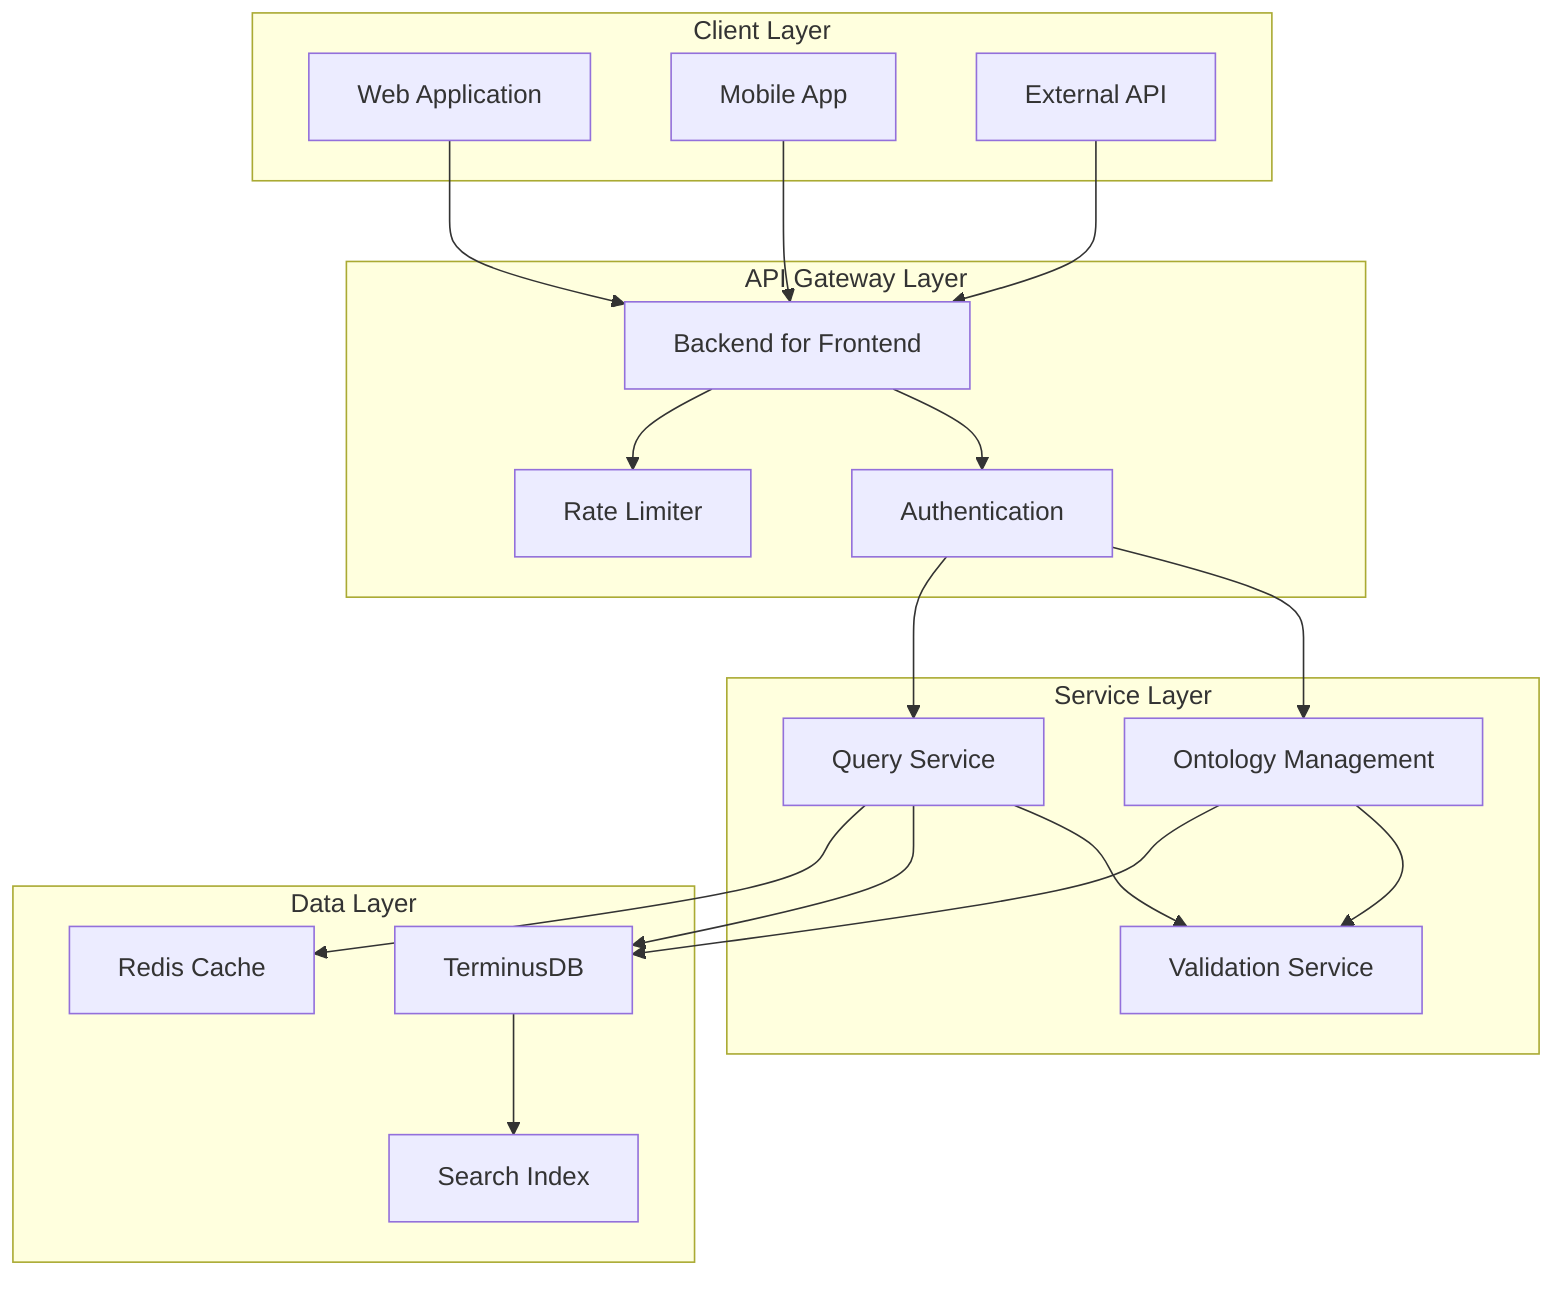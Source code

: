 graph TB
    %% Data Flow Architecture
    
    subgraph "Client Layer"
        Web[Web Application]
        Mobile[Mobile App]
        API[External API]
    end
    
    subgraph "API Gateway Layer"
        BFF[Backend for Frontend]
        Auth[Authentication]
        RateLimit[Rate Limiter]
    end
    
    subgraph "Service Layer"
        OMS[Ontology Management]
        Query[Query Service]
        Validator[Validation Service]
    end
    
    subgraph "Data Layer"
        Terminus[TerminusDB]
        Cache[Redis Cache]
        Search[Search Index]
    end
    
    %% Connections
    Web --> BFF
    Mobile --> BFF
    API --> BFF
    
    BFF --> Auth
    BFF --> RateLimit
    
    Auth --> OMS
    Auth --> Query
    
    OMS --> Validator
    Query --> Validator
    
    OMS --> Terminus
    Query --> Terminus
    Query --> Cache
    
    Terminus --> Search